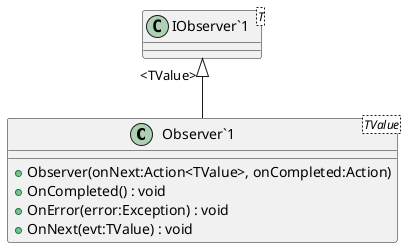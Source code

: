 @startuml
class "Observer`1"<TValue> {
    + Observer(onNext:Action<TValue>, onCompleted:Action)
    + OnCompleted() : void
    + OnError(error:Exception) : void
    + OnNext(evt:TValue) : void
}
class "IObserver`1"<T> {
}
"IObserver`1" "<TValue>" <|-- "Observer`1"
@enduml
